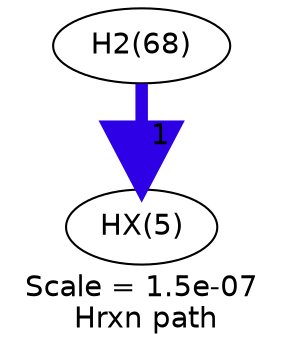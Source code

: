 digraph reaction_paths {
center=1;
s10 -> s32[fontname="Helvetica", style="setlinewidth(6)", arrowsize=3, color="0.7, 1.5, 0.9"
, label=" 1"];
s10 [ fontname="Helvetica", label="H2(68)"];
s32 [ fontname="Helvetica", label="HX(5)"];
 label = "Scale = 1.5e-07\l Hrxn path";
 fontname = "Helvetica";
}
